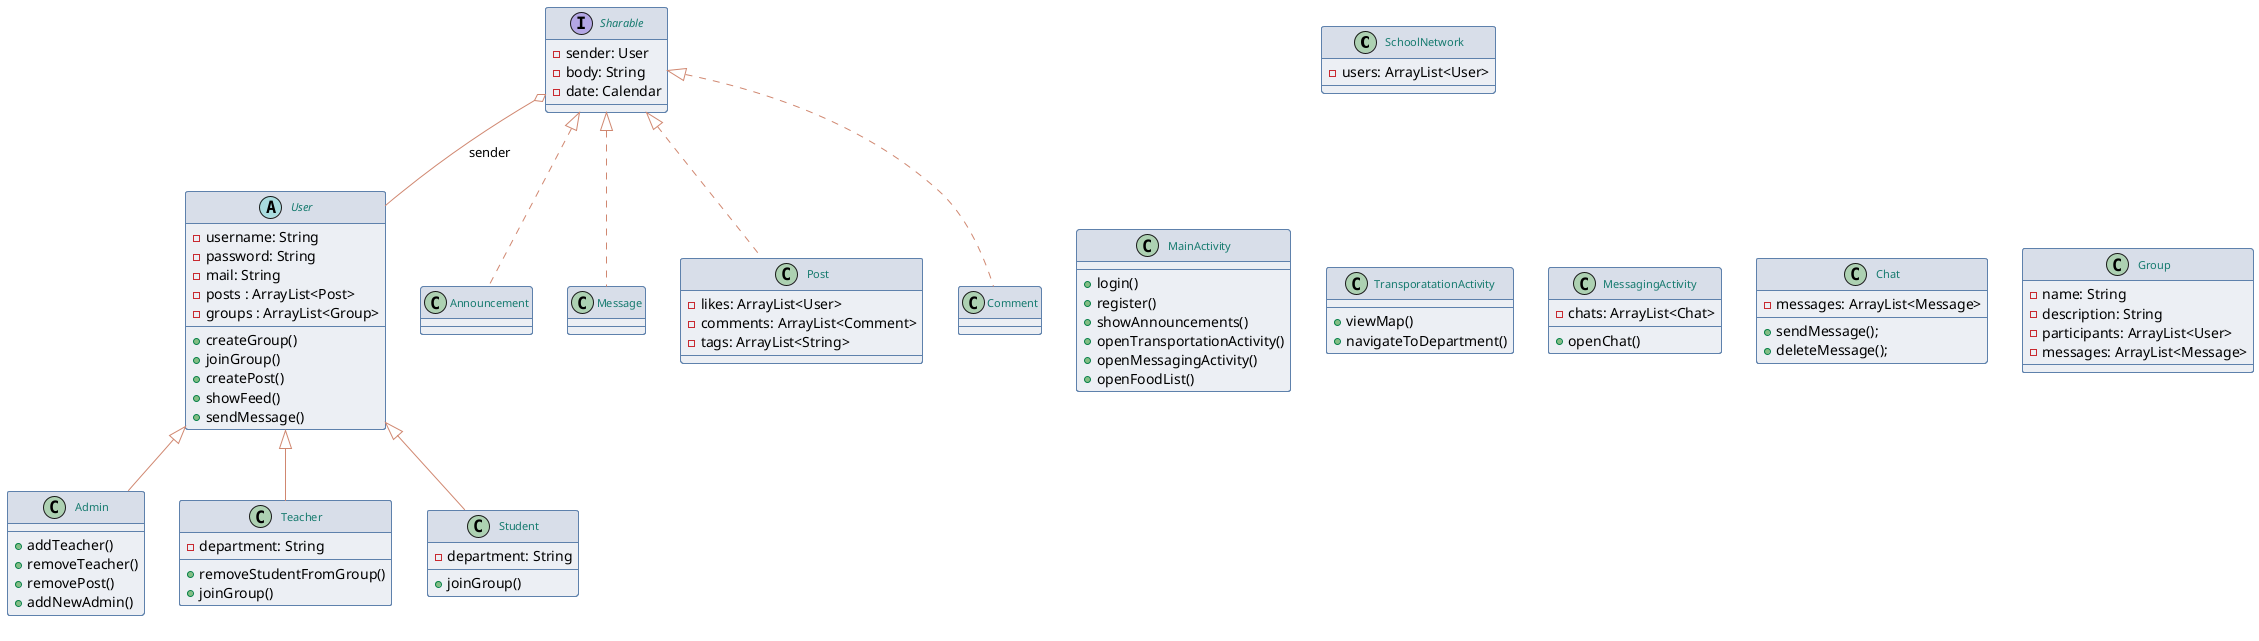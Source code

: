 @startuml

skinparam shadowing false
skinparam classfontcolor 157a6e
skinparam classfontsize 11
skinparam classbackgroundcolor eceff4
skinparam classbordercolor 5e81ac
skinparam classborderthickness 1
skinparam classheaderbackgroundcolor d8dee9
skinparam arrowcolor d08770


class SchoolNetwork {
  - users: ArrayList<User>
}

together {
  class MainActivity {
    +login()
    +register()
    +showAnnouncements()
    +openTransportationActivity()
    +openMessagingActivity()
    +openFoodList()
  }

  class TransporatationActivity {
    + viewMap()
    + navigateToDepartment()
  }

  class MessagingActivity {
    - chats: ArrayList<Chat>
    + openChat()
  }
}

class Chat {
  - messages: ArrayList<Message>
  + sendMessage();
  + deleteMessage();
}

abstract class User {
  - username: String
  - password: String
  - mail: String
  - posts : ArrayList<Post>
  - groups : ArrayList<Group>
  + createGroup()
  + joinGroup()
  + createPost()
  + showFeed()
  + sendMessage()
}

class Admin {
  + addTeacher()
  + removeTeacher()
  + removePost()
  + addNewAdmin()
}

class Teacher {
  - department: String
  + removeStudentFromGroup()
  + joinGroup()
}

class Student {
  - department: String
  + joinGroup()
}

class Announcement {
}

class Group {
  - name: String
  - description: String
  - participants: ArrayList<User>
  - messages: ArrayList<Message>
}

class Message {
}

class Post {
  - likes: ArrayList<User>
  - comments: ArrayList<Comment>
  - tags: ArrayList<String>
}

class Comment {
}

interface Sharable {
  - sender: User
  - body: String
  - date: Calendar
}


Admin -up-|> User
Student -up-|> User
Teacher -up-|> User

Post .up.|> Sharable
Comment .up.|> Sharable
Announcement .up.|> Sharable
Message .up.|> Sharable

Sharable o-- User : sender


right footer

endfooter



@enduml